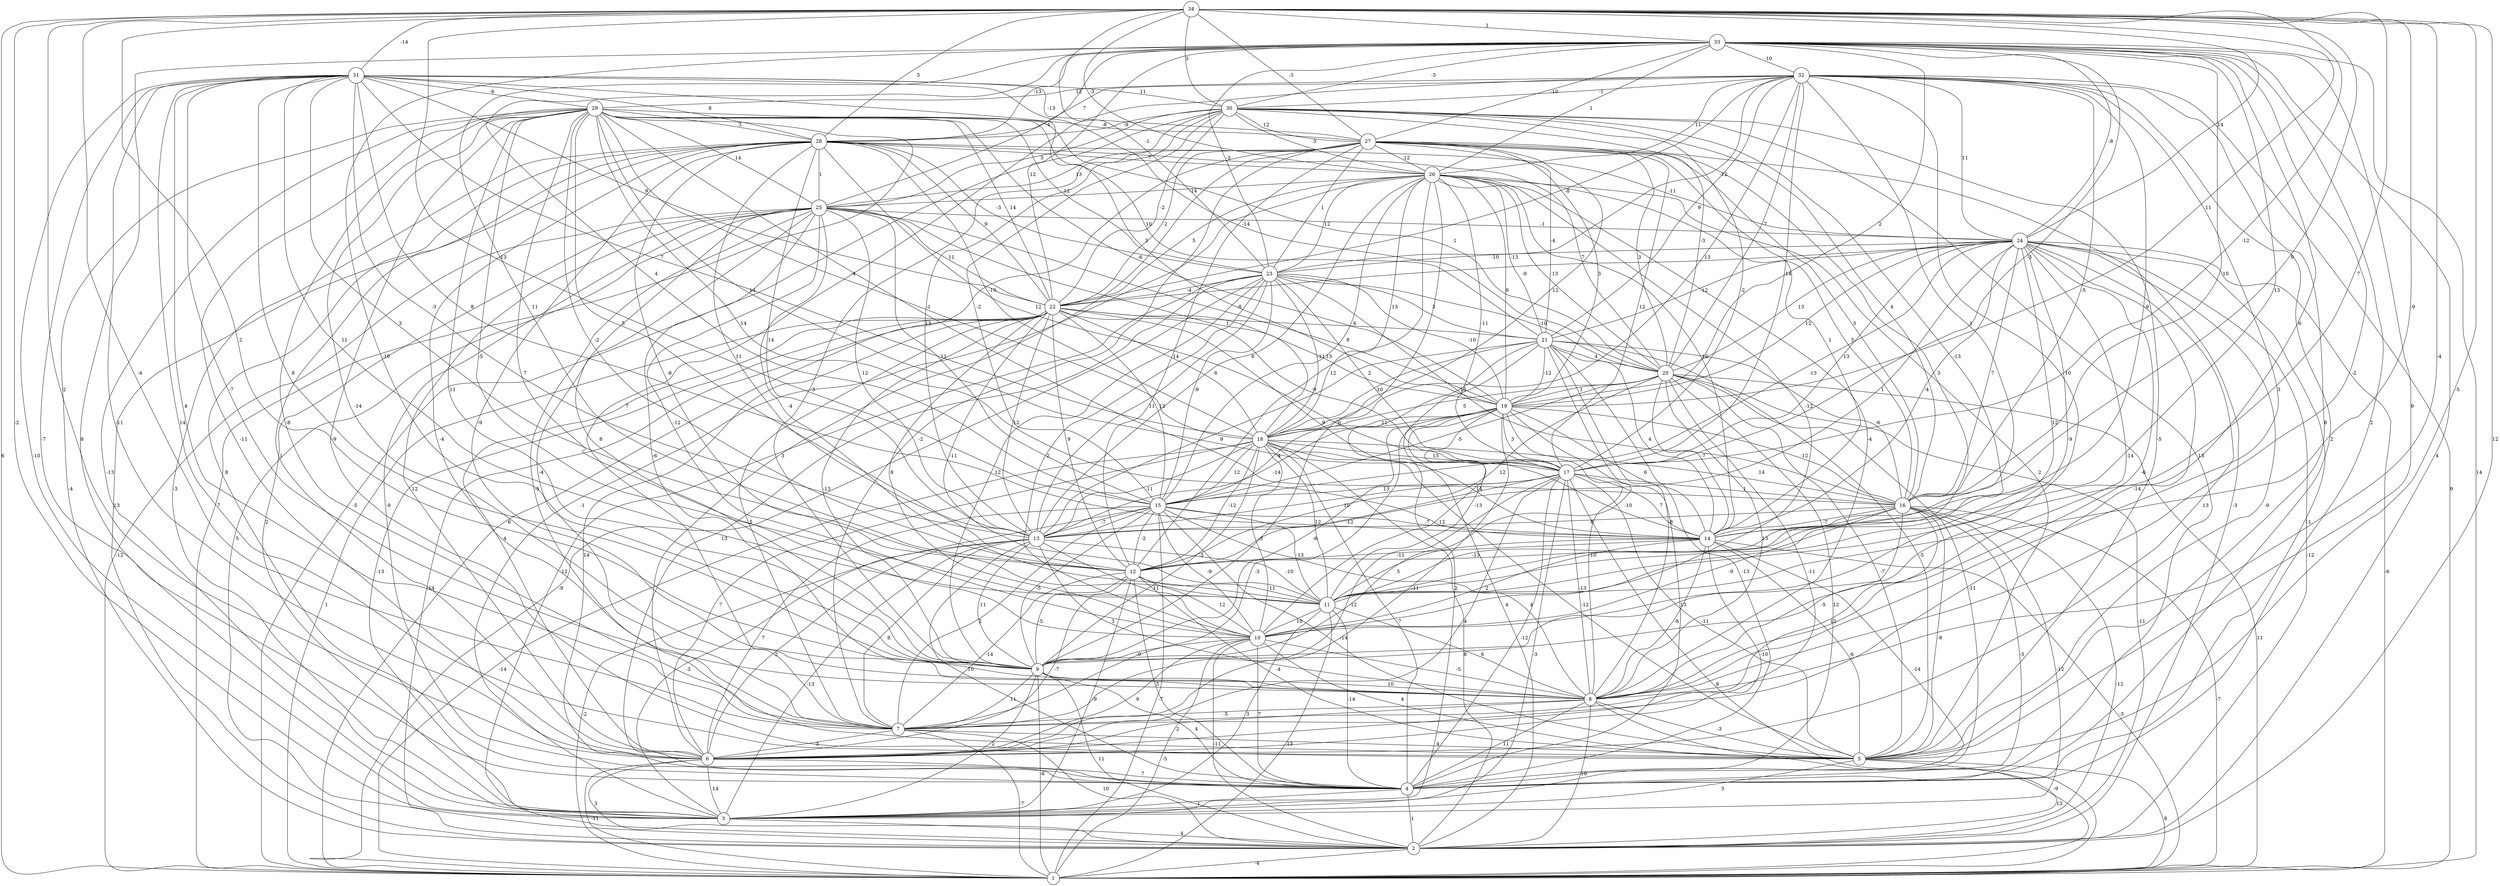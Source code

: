 graph { 
	 fontname="Helvetica,Arial,sans-serif" 
	 node [shape = circle]; 
	 34 -- 1 [label = "6"];
	 34 -- 2 [label = "12"];
	 34 -- 3 [label = "-2"];
	 34 -- 5 [label = "-5"];
	 34 -- 6 [label = "-2"];
	 34 -- 7 [label = "-4"];
	 34 -- 8 [label = "-4"];
	 34 -- 9 [label = "2"];
	 34 -- 11 [label = "-9"];
	 34 -- 14 [label = "7"];
	 34 -- 15 [label = "-13"];
	 34 -- 16 [label = "9"];
	 34 -- 17 [label = "-12"];
	 34 -- 19 [label = "11"];
	 34 -- 23 [label = "-1"];
	 34 -- 24 [label = "14"];
	 34 -- 26 [label = "-3"];
	 34 -- 27 [label = "-3"];
	 34 -- 28 [label = "5"];
	 34 -- 30 [label = "3"];
	 34 -- 31 [label = "-14"];
	 34 -- 33 [label = "1"];
	 33 -- 1 [label = "14"];
	 33 -- 2 [label = "4"];
	 33 -- 3 [label = "8"];
	 33 -- 4 [label = "2"];
	 33 -- 5 [label = "9"];
	 33 -- 8 [label = "-2"];
	 33 -- 9 [label = "-10"];
	 33 -- 11 [label = "6"];
	 33 -- 12 [label = "11"];
	 33 -- 14 [label = "13"];
	 33 -- 15 [label = "4"];
	 33 -- 16 [label = "-10"];
	 33 -- 17 [label = "-3"];
	 33 -- 19 [label = "2"];
	 33 -- 22 [label = "12"];
	 33 -- 23 [label = "-3"];
	 33 -- 24 [label = "-8"];
	 33 -- 25 [label = "-4"];
	 33 -- 26 [label = "1"];
	 33 -- 27 [label = "-10"];
	 33 -- 28 [label = "-13"];
	 33 -- 30 [label = "-3"];
	 33 -- 32 [label = "-10"];
	 32 -- 1 [label = "9"];
	 32 -- 4 [label = "2"];
	 32 -- 5 [label = "8"];
	 32 -- 7 [label = "7"];
	 32 -- 8 [label = "3"];
	 32 -- 9 [label = "10"];
	 32 -- 12 [label = "1"];
	 32 -- 14 [label = "-9"];
	 32 -- 16 [label = "-5"];
	 32 -- 17 [label = "14"];
	 32 -- 18 [label = "13"];
	 32 -- 20 [label = "-7"];
	 32 -- 21 [label = "9"];
	 32 -- 22 [label = "-8"];
	 32 -- 23 [label = "-12"];
	 32 -- 24 [label = "11"];
	 32 -- 26 [label = "11"];
	 32 -- 28 [label = "7"];
	 32 -- 29 [label = "12"];
	 32 -- 30 [label = "-1"];
	 31 -- 3 [label = "-10"];
	 31 -- 4 [label = "-7"];
	 31 -- 5 [label = "14"];
	 31 -- 6 [label = "-11"];
	 31 -- 7 [label = "4"];
	 31 -- 8 [label = "-7"];
	 31 -- 9 [label = "8"];
	 31 -- 11 [label = "11"];
	 31 -- 12 [label = "3"];
	 31 -- 13 [label = "-3"];
	 31 -- 14 [label = "8"];
	 31 -- 18 [label = "7"];
	 31 -- 19 [label = "3"];
	 31 -- 20 [label = "-14"];
	 31 -- 22 [label = "9"];
	 31 -- 27 [label = "-13"];
	 31 -- 28 [label = "8"];
	 31 -- 29 [label = "-8"];
	 31 -- 30 [label = "11"];
	 30 -- 1 [label = "-5"];
	 30 -- 4 [label = "13"];
	 30 -- 5 [label = "-5"];
	 30 -- 9 [label = "-3"];
	 30 -- 11 [label = "-13"];
	 30 -- 13 [label = "13"];
	 30 -- 15 [label = "-2"];
	 30 -- 16 [label = "4"];
	 30 -- 17 [label = "-2"];
	 30 -- 20 [label = "-3"];
	 30 -- 22 [label = "-2"];
	 30 -- 25 [label = "3"];
	 30 -- 26 [label = "3"];
	 30 -- 27 [label = "12"];
	 30 -- 28 [label = "-9"];
	 29 -- 1 [label = "7"];
	 29 -- 2 [label = "-4"];
	 29 -- 3 [label = "-13"];
	 29 -- 5 [label = "-9"];
	 29 -- 6 [label = "-11"];
	 29 -- 7 [label = "-8"];
	 29 -- 8 [label = "-14"];
	 29 -- 9 [label = "11"];
	 29 -- 10 [label = "7"];
	 29 -- 11 [label = "-5"];
	 29 -- 12 [label = "-2"];
	 29 -- 13 [label = "5"];
	 29 -- 14 [label = "14"];
	 29 -- 16 [label = "-1"];
	 29 -- 17 [label = "14"];
	 29 -- 18 [label = "-4"];
	 29 -- 19 [label = "-6"];
	 29 -- 20 [label = "1"];
	 29 -- 21 [label = "10"];
	 29 -- 22 [label = "14"];
	 29 -- 23 [label = "12"];
	 29 -- 25 [label = "14"];
	 29 -- 27 [label = "-8"];
	 29 -- 28 [label = "3"];
	 28 -- 2 [label = "13"];
	 28 -- 3 [label = "-3"];
	 28 -- 4 [label = "8"];
	 28 -- 6 [label = "1"];
	 28 -- 7 [label = "-4"];
	 28 -- 8 [label = "-9"];
	 28 -- 11 [label = "-8"];
	 28 -- 12 [label = "11"];
	 28 -- 13 [label = "14"];
	 28 -- 17 [label = "12"];
	 28 -- 18 [label = "-10"];
	 28 -- 20 [label = "7"];
	 28 -- 22 [label = "9"];
	 28 -- 23 [label = "-3"];
	 28 -- 24 [label = "-11"];
	 28 -- 25 [label = "1"];
	 28 -- 26 [label = "7"];
	 27 -- 1 [label = "6"];
	 27 -- 2 [label = "-3"];
	 27 -- 6 [label = "3"];
	 27 -- 7 [label = "-2"];
	 27 -- 11 [label = "3"];
	 27 -- 12 [label = "14"];
	 27 -- 14 [label = "1"];
	 27 -- 16 [label = "5"];
	 27 -- 17 [label = "12"];
	 27 -- 18 [label = "12"];
	 27 -- 19 [label = "3"];
	 27 -- 20 [label = "3"];
	 27 -- 21 [label = "-4"];
	 27 -- 22 [label = "-2"];
	 27 -- 23 [label = "1"];
	 27 -- 25 [label = "13"];
	 27 -- 26 [label = "12"];
	 26 -- 3 [label = "-1"];
	 26 -- 5 [label = "2"];
	 26 -- 8 [label = "-4"];
	 26 -- 9 [label = "6"];
	 26 -- 10 [label = "-12"];
	 26 -- 12 [label = "12"];
	 26 -- 13 [label = "6"];
	 26 -- 14 [label = "12"];
	 26 -- 15 [label = "8"];
	 26 -- 16 [label = "3"];
	 26 -- 17 [label = "-11"];
	 26 -- 18 [label = "13"];
	 26 -- 19 [label = "9"];
	 26 -- 20 [label = "13"];
	 26 -- 21 [label = "-13"];
	 26 -- 22 [label = "5"];
	 26 -- 23 [label = "12"];
	 26 -- 25 [label = "-14"];
	 25 -- 1 [label = "-12"];
	 25 -- 2 [label = "5"];
	 25 -- 3 [label = "2"];
	 25 -- 4 [label = "-9"];
	 25 -- 5 [label = "-5"];
	 25 -- 6 [label = "12"];
	 25 -- 7 [label = "-4"];
	 25 -- 8 [label = "-6"];
	 25 -- 9 [label = "8"];
	 25 -- 10 [label = "-12"];
	 25 -- 11 [label = "-4"];
	 25 -- 13 [label = "12"];
	 25 -- 15 [label = "11"];
	 25 -- 18 [label = "1"];
	 25 -- 19 [label = "-8"];
	 25 -- 22 [label = "11"];
	 25 -- 24 [label = "-1"];
	 24 -- 1 [label = "-6"];
	 24 -- 2 [label = "-12"];
	 24 -- 4 [label = "11"];
	 24 -- 5 [label = "-9"];
	 24 -- 6 [label = "13"];
	 24 -- 7 [label = "-14"];
	 24 -- 8 [label = "-6"];
	 24 -- 9 [label = "-14"];
	 24 -- 10 [label = "-9"];
	 24 -- 11 [label = "12"];
	 24 -- 13 [label = "1"];
	 24 -- 14 [label = "-4"];
	 24 -- 15 [label = "-13"];
	 24 -- 16 [label = "7"];
	 24 -- 17 [label = "13"];
	 24 -- 19 [label = "12"];
	 24 -- 20 [label = "13"];
	 24 -- 21 [label = "-12"];
	 24 -- 22 [label = "-9"];
	 24 -- 23 [label = "-10"];
	 23 -- 1 [label = "-9"];
	 23 -- 2 [label = "12"];
	 23 -- 4 [label = "13"];
	 23 -- 9 [label = "12"];
	 23 -- 10 [label = "2"];
	 23 -- 13 [label = "11"];
	 23 -- 15 [label = "-9"];
	 23 -- 16 [label = "13"];
	 23 -- 17 [label = "2"];
	 23 -- 18 [label = "-11"];
	 23 -- 19 [label = "-10"];
	 23 -- 20 [label = "-10"];
	 23 -- 21 [label = "3"];
	 23 -- 22 [label = "-4"];
	 22 -- 1 [label = "1"];
	 22 -- 2 [label = "-14"];
	 22 -- 3 [label = "-13"];
	 22 -- 4 [label = "14"];
	 22 -- 6 [label = "4"];
	 22 -- 7 [label = "5"];
	 22 -- 9 [label = "-13"];
	 22 -- 10 [label = "8"];
	 22 -- 11 [label = "-11"];
	 22 -- 12 [label = "9"];
	 22 -- 13 [label = "12"];
	 22 -- 14 [label = "9"];
	 22 -- 15 [label = "12"];
	 22 -- 17 [label = "-9"];
	 22 -- 18 [label = "6"];
	 22 -- 19 [label = "13"];
	 22 -- 21 [label = "6"];
	 21 -- 2 [label = "4"];
	 21 -- 3 [label = "2"];
	 21 -- 4 [label = "-13"];
	 21 -- 5 [label = "-5"];
	 21 -- 8 [label = "-8"];
	 21 -- 9 [label = "-10"];
	 21 -- 13 [label = "9"];
	 21 -- 14 [label = "4"];
	 21 -- 16 [label = "-6"];
	 21 -- 18 [label = "-10"];
	 21 -- 19 [label = "-12"];
	 21 -- 20 [label = "4"];
	 20 -- 1 [label = "11"];
	 20 -- 2 [label = "-11"];
	 20 -- 3 [label = "12"];
	 20 -- 4 [label = "-11"];
	 20 -- 5 [label = "-7"];
	 20 -- 6 [label = "-11"];
	 20 -- 8 [label = "13"];
	 20 -- 12 [label = "12"];
	 20 -- 14 [label = "-7"];
	 20 -- 15 [label = "-5"];
	 20 -- 18 [label = "5"];
	 20 -- 19 [label = "1"];
	 19 -- 4 [label = "13"];
	 19 -- 6 [label = "-11"];
	 19 -- 7 [label = "-3"];
	 19 -- 8 [label = "-10"];
	 19 -- 9 [label = "-6"];
	 19 -- 10 [label = "-12"];
	 19 -- 11 [label = "-13"];
	 19 -- 13 [label = "-14"];
	 19 -- 14 [label = "6"];
	 19 -- 15 [label = "-4"];
	 19 -- 16 [label = "-12"];
	 19 -- 17 [label = "3"];
	 19 -- 18 [label = "11"];
	 18 -- 1 [label = "-14"];
	 18 -- 2 [label = "8"];
	 18 -- 4 [label = "7"];
	 18 -- 5 [label = "-12"];
	 18 -- 6 [label = "7"];
	 18 -- 9 [label = "-3"];
	 18 -- 10 [label = "-3"];
	 18 -- 11 [label = "12"];
	 18 -- 12 [label = "-12"];
	 18 -- 13 [label = "-11"];
	 18 -- 14 [label = "14"];
	 18 -- 15 [label = "12"];
	 18 -- 16 [label = "14"];
	 18 -- 17 [label = "13"];
	 17 -- 1 [label = "8"];
	 17 -- 3 [label = "-3"];
	 17 -- 4 [label = "-12"];
	 17 -- 5 [label = "-11"];
	 17 -- 6 [label = "4"];
	 17 -- 7 [label = "-12"];
	 17 -- 8 [label = "-13"];
	 17 -- 12 [label = "-12"];
	 17 -- 13 [label = "10"];
	 17 -- 14 [label = "7"];
	 17 -- 15 [label = "13"];
	 17 -- 16 [label = "1"];
	 16 -- 1 [label = "-7"];
	 16 -- 2 [label = "-12"];
	 16 -- 3 [label = "-12"];
	 16 -- 4 [label = "-5"];
	 16 -- 5 [label = "-8"];
	 16 -- 7 [label = "12"];
	 16 -- 8 [label = "-5"];
	 16 -- 10 [label = "-9"];
	 16 -- 11 [label = "-13"];
	 16 -- 13 [label = "8"];
	 16 -- 14 [label = "-7"];
	 15 -- 1 [label = "-7"];
	 15 -- 3 [label = "-3"];
	 15 -- 5 [label = "-14"];
	 15 -- 6 [label = "7"];
	 15 -- 7 [label = "2"];
	 15 -- 8 [label = "4"];
	 15 -- 9 [label = "-5"];
	 15 -- 10 [label = "-9"];
	 15 -- 11 [label = "-13"];
	 15 -- 12 [label = "-2"];
	 15 -- 13 [label = "-7"];
	 15 -- 14 [label = "-7"];
	 14 -- 1 [label = "-3"];
	 14 -- 4 [label = "-14"];
	 14 -- 5 [label = "-6"];
	 14 -- 6 [label = "-10"];
	 14 -- 8 [label = "-8"];
	 14 -- 10 [label = "2"];
	 14 -- 11 [label = "5"];
	 14 -- 12 [label = "-11"];
	 13 -- 1 [label = "-2"];
	 13 -- 3 [label = "-13"];
	 13 -- 4 [label = "10"];
	 13 -- 6 [label = "2"];
	 13 -- 7 [label = "8"];
	 13 -- 8 [label = "3"];
	 13 -- 9 [label = "11"];
	 13 -- 10 [label = "11"];
	 13 -- 11 [label = "-10"];
	 12 -- 3 [label = "-9"];
	 12 -- 4 [label = "5"];
	 12 -- 5 [label = "-4"];
	 12 -- 6 [label = "-7"];
	 12 -- 7 [label = "-14"];
	 12 -- 9 [label = "-5"];
	 12 -- 10 [label = "12"];
	 12 -- 11 [label = "11"];
	 11 -- 1 [label = "13"];
	 11 -- 3 [label = "3"];
	 11 -- 4 [label = "-14"];
	 11 -- 8 [label = "6"];
	 11 -- 10 [label = "10"];
	 10 -- 1 [label = "-5"];
	 10 -- 2 [label = "-11"];
	 10 -- 4 [label = "7"];
	 10 -- 5 [label = "4"];
	 10 -- 6 [label = "9"];
	 10 -- 8 [label = "-5"];
	 10 -- 9 [label = "-9"];
	 9 -- 1 [label = "-6"];
	 9 -- 2 [label = "11"];
	 9 -- 3 [label = "2"];
	 9 -- 4 [label = "4"];
	 9 -- 7 [label = "11"];
	 9 -- 8 [label = "10"];
	 8 -- 1 [label = "-9"];
	 8 -- 2 [label = "10"];
	 8 -- 4 [label = "11"];
	 8 -- 5 [label = "-3"];
	 8 -- 6 [label = "2"];
	 8 -- 7 [label = "-5"];
	 7 -- 1 [label = "-7"];
	 7 -- 2 [label = "10"];
	 7 -- 5 [label = "4"];
	 7 -- 6 [label = "-3"];
	 6 -- 1 [label = "-11"];
	 6 -- 2 [label = "3"];
	 6 -- 3 [label = "14"];
	 6 -- 4 [label = "7"];
	 5 -- 1 [label = "8"];
	 5 -- 2 [label = "13"];
	 5 -- 3 [label = "3"];
	 4 -- 2 [label = "1"];
	 4 -- 3 [label = "1"];
	 3 -- 2 [label = "4"];
	 2 -- 1 [label = "-4"];
	 1;
	 2;
	 3;
	 4;
	 5;
	 6;
	 7;
	 8;
	 9;
	 10;
	 11;
	 12;
	 13;
	 14;
	 15;
	 16;
	 17;
	 18;
	 19;
	 20;
	 21;
	 22;
	 23;
	 24;
	 25;
	 26;
	 27;
	 28;
	 29;
	 30;
	 31;
	 32;
	 33;
	 34;
}
